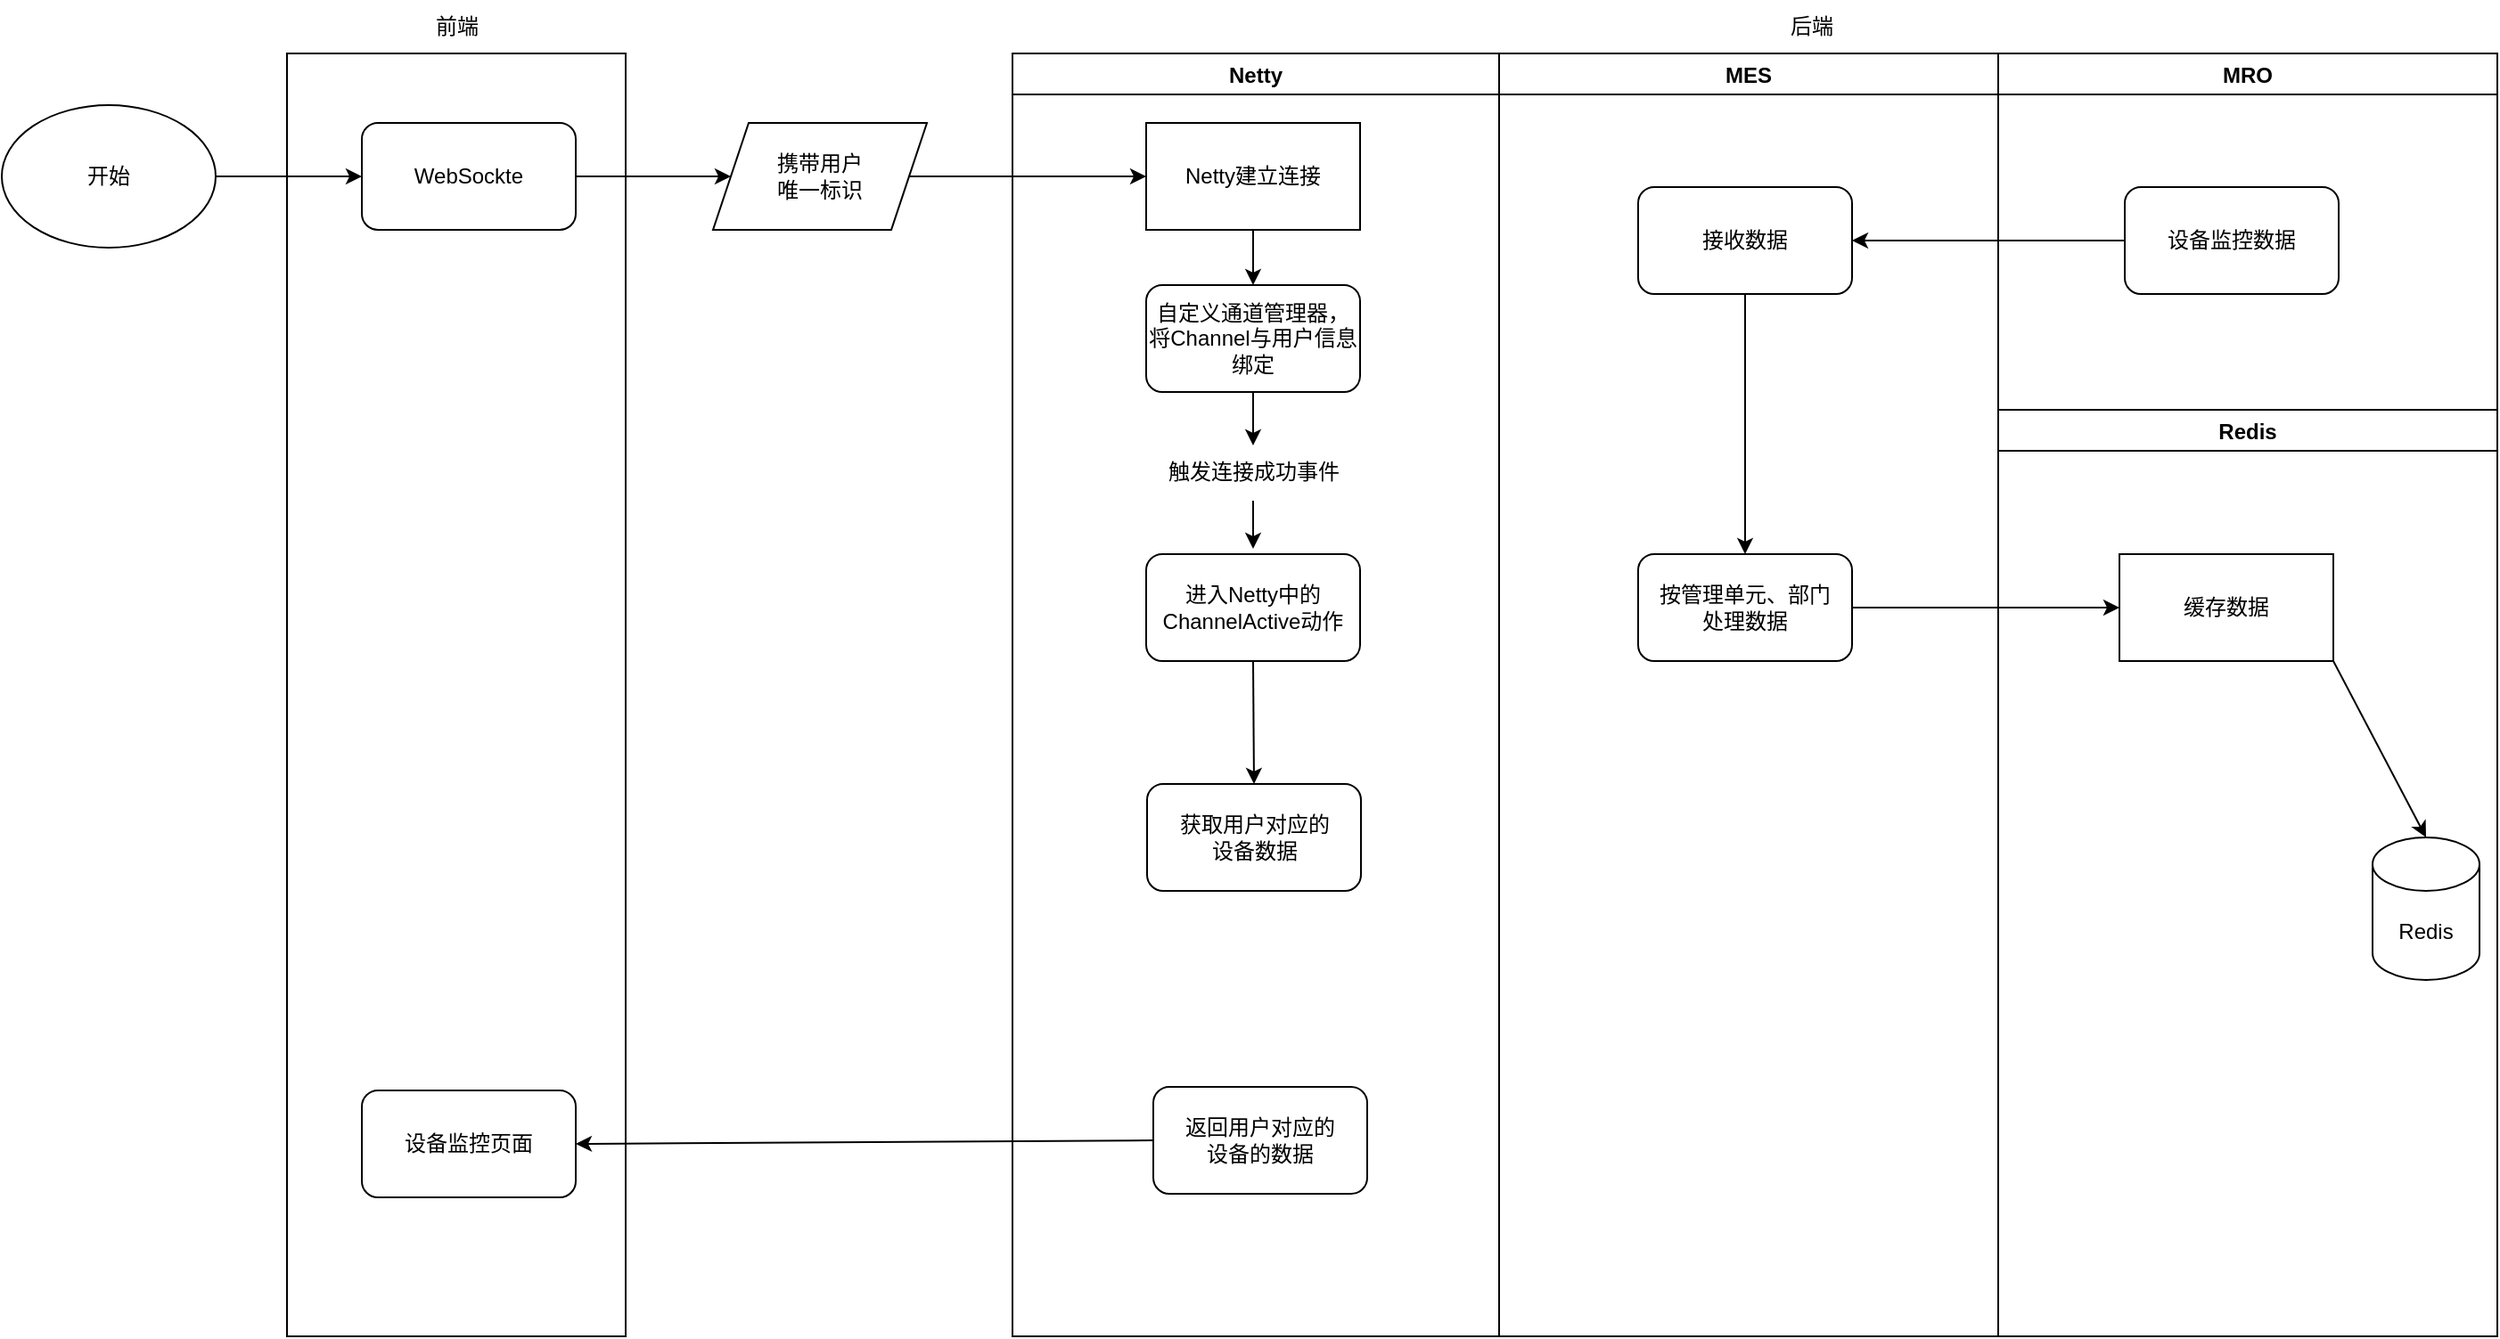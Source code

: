 <mxfile version="20.0.4" type="github" pages="2">
  <diagram id="hpvqqFq_v_p_thIel57g" name="第 1 页">
    <mxGraphModel dx="1424" dy="786" grid="1" gridSize="10" guides="1" tooltips="1" connect="1" arrows="1" fold="1" page="1" pageScale="1" pageWidth="1654" pageHeight="2336" math="0" shadow="0">
      <root>
        <mxCell id="0" />
        <mxCell id="1" parent="0" />
        <mxCell id="zwQavoFQW24ZlYIbycaL-37" value="" style="rounded=0;whiteSpace=wrap;html=1;" parent="1" vertex="1">
          <mxGeometry x="280" y="640" width="190" height="720" as="geometry" />
        </mxCell>
        <mxCell id="zwQavoFQW24ZlYIbycaL-39" value="前端" style="text;html=1;align=center;verticalAlign=middle;resizable=0;points=[];autosize=1;strokeColor=none;fillColor=none;" parent="1" vertex="1">
          <mxGeometry x="350" y="610" width="50" height="30" as="geometry" />
        </mxCell>
        <mxCell id="zwQavoFQW24ZlYIbycaL-40" value="后端" style="text;html=1;align=center;verticalAlign=middle;resizable=0;points=[];autosize=1;strokeColor=none;fillColor=none;" parent="1" vertex="1">
          <mxGeometry x="1110" y="610" width="50" height="30" as="geometry" />
        </mxCell>
        <mxCell id="zwQavoFQW24ZlYIbycaL-41" value="开始" style="ellipse;whiteSpace=wrap;html=1;" parent="1" vertex="1">
          <mxGeometry x="120" y="669" width="120" height="80" as="geometry" />
        </mxCell>
        <mxCell id="zwQavoFQW24ZlYIbycaL-43" value="携带用户&lt;br&gt;唯一标识" style="shape=parallelogram;perimeter=parallelogramPerimeter;whiteSpace=wrap;html=1;fixedSize=1;" parent="1" vertex="1">
          <mxGeometry x="519" y="679" width="120" height="60" as="geometry" />
        </mxCell>
        <mxCell id="zwQavoFQW24ZlYIbycaL-48" value="WebSockte" style="rounded=1;whiteSpace=wrap;html=1;" parent="1" vertex="1">
          <mxGeometry x="322" y="679" width="120" height="60" as="geometry" />
        </mxCell>
        <mxCell id="zwQavoFQW24ZlYIbycaL-50" value="Netty建立连接" style="rounded=0;whiteSpace=wrap;html=1;" parent="1" vertex="1">
          <mxGeometry x="762" y="679" width="120" height="60" as="geometry" />
        </mxCell>
        <mxCell id="Biv73hC71Af1dGBNvqkB-1" value="" style="endArrow=classic;html=1;rounded=0;exitX=1;exitY=0.5;exitDx=0;exitDy=0;entryX=0;entryY=0.5;entryDx=0;entryDy=0;" edge="1" parent="1" source="zwQavoFQW24ZlYIbycaL-48" target="zwQavoFQW24ZlYIbycaL-43">
          <mxGeometry width="50" height="50" relative="1" as="geometry">
            <mxPoint x="740" y="930" as="sourcePoint" />
            <mxPoint x="790" y="880" as="targetPoint" />
          </mxGeometry>
        </mxCell>
        <mxCell id="Biv73hC71Af1dGBNvqkB-2" value="" style="endArrow=classic;html=1;rounded=0;exitX=1;exitY=0.5;exitDx=0;exitDy=0;" edge="1" parent="1" source="zwQavoFQW24ZlYIbycaL-43" target="zwQavoFQW24ZlYIbycaL-50">
          <mxGeometry width="50" height="50" relative="1" as="geometry">
            <mxPoint x="579" y="930" as="sourcePoint" />
            <mxPoint x="629" y="880" as="targetPoint" />
          </mxGeometry>
        </mxCell>
        <mxCell id="Biv73hC71Af1dGBNvqkB-5" value="" style="endArrow=classic;html=1;rounded=0;exitX=0.5;exitY=1;exitDx=0;exitDy=0;entryX=0.5;entryY=0;entryDx=0;entryDy=0;" edge="1" parent="1" source="zwQavoFQW24ZlYIbycaL-50">
          <mxGeometry width="50" height="50" relative="1" as="geometry">
            <mxPoint x="423" y="930" as="sourcePoint" />
            <mxPoint x="822" y="770" as="targetPoint" />
          </mxGeometry>
        </mxCell>
        <mxCell id="Biv73hC71Af1dGBNvqkB-7" value="触发连接成功事件" style="text;html=1;align=center;verticalAlign=middle;resizable=0;points=[];autosize=1;strokeColor=none;fillColor=none;" vertex="1" parent="1">
          <mxGeometry x="762" y="860" width="120" height="30" as="geometry" />
        </mxCell>
        <mxCell id="Biv73hC71Af1dGBNvqkB-8" value="" style="endArrow=classic;html=1;rounded=0;exitX=0.5;exitY=1;exitDx=0;exitDy=0;" edge="1" parent="1" target="Biv73hC71Af1dGBNvqkB-7">
          <mxGeometry width="50" height="50" relative="1" as="geometry">
            <mxPoint x="822" y="830" as="sourcePoint" />
            <mxPoint x="473" y="960" as="targetPoint" />
          </mxGeometry>
        </mxCell>
        <mxCell id="Biv73hC71Af1dGBNvqkB-10" value="" style="endArrow=classic;html=1;rounded=0;exitX=0.5;exitY=1.033;exitDx=0;exitDy=0;exitPerimeter=0;entryX=0.5;entryY=0;entryDx=0;entryDy=0;" edge="1" parent="1" source="Biv73hC71Af1dGBNvqkB-7">
          <mxGeometry width="50" height="50" relative="1" as="geometry">
            <mxPoint x="423" y="1000" as="sourcePoint" />
            <mxPoint x="822" y="918" as="targetPoint" />
          </mxGeometry>
        </mxCell>
        <mxCell id="Biv73hC71Af1dGBNvqkB-12" value="自定义通道管理器，将Channel与用户信息绑定" style="rounded=1;whiteSpace=wrap;html=1;" vertex="1" parent="1">
          <mxGeometry x="762" y="770" width="120" height="60" as="geometry" />
        </mxCell>
        <mxCell id="Biv73hC71Af1dGBNvqkB-16" value="设备监控页面" style="rounded=1;whiteSpace=wrap;html=1;" vertex="1" parent="1">
          <mxGeometry x="322" y="1222" width="120" height="60" as="geometry" />
        </mxCell>
        <mxCell id="Biv73hC71Af1dGBNvqkB-18" value="" style="endArrow=classic;html=1;rounded=0;exitX=1;exitY=0.5;exitDx=0;exitDy=0;entryX=0;entryY=0.5;entryDx=0;entryDy=0;" edge="1" parent="1" source="zwQavoFQW24ZlYIbycaL-41" target="zwQavoFQW24ZlYIbycaL-48">
          <mxGeometry width="50" height="50" relative="1" as="geometry">
            <mxPoint x="780" y="1010" as="sourcePoint" />
            <mxPoint x="830" y="960" as="targetPoint" />
          </mxGeometry>
        </mxCell>
        <mxCell id="Biv73hC71Af1dGBNvqkB-19" value="返回用户对应的&lt;br&gt;设备的数据" style="rounded=1;whiteSpace=wrap;html=1;" vertex="1" parent="1">
          <mxGeometry x="766" y="1220" width="120" height="60" as="geometry" />
        </mxCell>
        <mxCell id="Biv73hC71Af1dGBNvqkB-21" value="" style="endArrow=classic;html=1;rounded=0;exitX=0;exitY=0.5;exitDx=0;exitDy=0;entryX=1;entryY=0.5;entryDx=0;entryDy=0;" edge="1" parent="1" source="Biv73hC71Af1dGBNvqkB-19" target="Biv73hC71Af1dGBNvqkB-16">
          <mxGeometry width="50" height="50" relative="1" as="geometry">
            <mxPoint x="740" y="1100" as="sourcePoint" />
            <mxPoint x="790" y="1050" as="targetPoint" />
          </mxGeometry>
        </mxCell>
        <mxCell id="Biv73hC71Af1dGBNvqkB-23" value="Netty" style="swimlane;" vertex="1" parent="1">
          <mxGeometry x="687" y="640" width="273" height="720" as="geometry" />
        </mxCell>
        <mxCell id="Biv73hC71Af1dGBNvqkB-13" value="进入Netty中的&lt;br&gt;ChannelActive动作" style="rounded=1;whiteSpace=wrap;html=1;" vertex="1" parent="Biv73hC71Af1dGBNvqkB-23">
          <mxGeometry x="75" y="281" width="120" height="60" as="geometry" />
        </mxCell>
        <mxCell id="Biv73hC71Af1dGBNvqkB-41" value="获取用户对应的&lt;br&gt;设备数据" style="rounded=1;whiteSpace=wrap;html=1;" vertex="1" parent="Biv73hC71Af1dGBNvqkB-23">
          <mxGeometry x="75.5" y="410" width="120" height="60" as="geometry" />
        </mxCell>
        <mxCell id="Biv73hC71Af1dGBNvqkB-42" value="" style="endArrow=classic;html=1;rounded=0;exitX=0.5;exitY=1;exitDx=0;exitDy=0;entryX=0.5;entryY=0;entryDx=0;entryDy=0;" edge="1" parent="Biv73hC71Af1dGBNvqkB-23" source="Biv73hC71Af1dGBNvqkB-13" target="Biv73hC71Af1dGBNvqkB-41">
          <mxGeometry width="50" height="50" relative="1" as="geometry">
            <mxPoint x="123" y="370" as="sourcePoint" />
            <mxPoint x="173" y="320" as="targetPoint" />
          </mxGeometry>
        </mxCell>
        <mxCell id="Biv73hC71Af1dGBNvqkB-25" value="MES" style="swimlane;" vertex="1" parent="1">
          <mxGeometry x="960" y="640" width="280" height="720" as="geometry" />
        </mxCell>
        <mxCell id="Biv73hC71Af1dGBNvqkB-33" value="接收数据" style="rounded=1;whiteSpace=wrap;html=1;" vertex="1" parent="Biv73hC71Af1dGBNvqkB-25">
          <mxGeometry x="78" y="75" width="120" height="60" as="geometry" />
        </mxCell>
        <mxCell id="Biv73hC71Af1dGBNvqkB-35" value="按管理单元、部门&lt;br&gt;处理数据" style="rounded=1;whiteSpace=wrap;html=1;" vertex="1" parent="Biv73hC71Af1dGBNvqkB-25">
          <mxGeometry x="78" y="281" width="120" height="60" as="geometry" />
        </mxCell>
        <mxCell id="Biv73hC71Af1dGBNvqkB-36" value="" style="endArrow=classic;html=1;rounded=0;exitX=0.5;exitY=1;exitDx=0;exitDy=0;entryX=0.5;entryY=0;entryDx=0;entryDy=0;" edge="1" parent="Biv73hC71Af1dGBNvqkB-25" source="Biv73hC71Af1dGBNvqkB-33" target="Biv73hC71Af1dGBNvqkB-35">
          <mxGeometry width="50" height="50" relative="1" as="geometry">
            <mxPoint x="-39" y="416" as="sourcePoint" />
            <mxPoint x="11" y="366" as="targetPoint" />
          </mxGeometry>
        </mxCell>
        <mxCell id="Biv73hC71Af1dGBNvqkB-30" value="MRO" style="swimlane;" vertex="1" parent="1">
          <mxGeometry x="1240" y="640" width="280" height="200" as="geometry" />
        </mxCell>
        <mxCell id="Biv73hC71Af1dGBNvqkB-32" value="设备监控数据" style="rounded=1;whiteSpace=wrap;html=1;" vertex="1" parent="Biv73hC71Af1dGBNvqkB-30">
          <mxGeometry x="71" y="75" width="120" height="60" as="geometry" />
        </mxCell>
        <mxCell id="Biv73hC71Af1dGBNvqkB-31" value="Redis" style="swimlane;" vertex="1" parent="1">
          <mxGeometry x="1240" y="840" width="280" height="520" as="geometry" />
        </mxCell>
        <mxCell id="Biv73hC71Af1dGBNvqkB-38" value="Redis" style="shape=cylinder3;whiteSpace=wrap;html=1;boundedLbl=1;backgroundOutline=1;size=15;" vertex="1" parent="Biv73hC71Af1dGBNvqkB-31">
          <mxGeometry x="210" y="240" width="60" height="80" as="geometry" />
        </mxCell>
        <mxCell id="Biv73hC71Af1dGBNvqkB-37" value="缓存数据" style="rounded=0;whiteSpace=wrap;html=1;" vertex="1" parent="Biv73hC71Af1dGBNvqkB-31">
          <mxGeometry x="68" y="81" width="120" height="60" as="geometry" />
        </mxCell>
        <mxCell id="Biv73hC71Af1dGBNvqkB-39" value="" style="endArrow=classic;html=1;rounded=0;exitX=1;exitY=1;exitDx=0;exitDy=0;entryX=0.5;entryY=0;entryDx=0;entryDy=0;entryPerimeter=0;" edge="1" parent="Biv73hC71Af1dGBNvqkB-31" source="Biv73hC71Af1dGBNvqkB-37" target="Biv73hC71Af1dGBNvqkB-38">
          <mxGeometry width="50" height="50" relative="1" as="geometry">
            <mxPoint x="-430" y="170" as="sourcePoint" />
            <mxPoint x="-380" y="120" as="targetPoint" />
          </mxGeometry>
        </mxCell>
        <mxCell id="Biv73hC71Af1dGBNvqkB-34" value="" style="endArrow=classic;html=1;rounded=0;exitX=0;exitY=0.5;exitDx=0;exitDy=0;" edge="1" parent="1" source="Biv73hC71Af1dGBNvqkB-32" target="Biv73hC71Af1dGBNvqkB-33">
          <mxGeometry width="50" height="50" relative="1" as="geometry">
            <mxPoint x="810" y="1056" as="sourcePoint" />
            <mxPoint x="860" y="1006" as="targetPoint" />
          </mxGeometry>
        </mxCell>
        <mxCell id="Biv73hC71Af1dGBNvqkB-40" value="" style="endArrow=classic;html=1;rounded=0;entryX=0;entryY=0.5;entryDx=0;entryDy=0;exitX=1;exitY=0.5;exitDx=0;exitDy=0;" edge="1" parent="1" source="Biv73hC71Af1dGBNvqkB-35" target="Biv73hC71Af1dGBNvqkB-37">
          <mxGeometry width="50" height="50" relative="1" as="geometry">
            <mxPoint x="810" y="1010" as="sourcePoint" />
            <mxPoint x="860" y="960" as="targetPoint" />
          </mxGeometry>
        </mxCell>
      </root>
    </mxGraphModel>
  </diagram>
  <diagram id="Py7Y59JkiIEG4qXK1rbD" name="第 2 页">
    <mxGraphModel dx="1422" dy="786" grid="1" gridSize="10" guides="1" tooltips="1" connect="1" arrows="1" fold="1" page="1" pageScale="1" pageWidth="1654" pageHeight="2336" math="0" shadow="0">
      <root>
        <mxCell id="0" />
        <mxCell id="1" parent="0" />
        <mxCell id="hSttJTY2Wth0TnYvtg5C-1" value="开始" style="ellipse;whiteSpace=wrap;html=1;" vertex="1" parent="1">
          <mxGeometry x="140" y="280" width="120" height="80" as="geometry" />
        </mxCell>
        <mxCell id="hSttJTY2Wth0TnYvtg5C-4" value="" style="rounded=0;whiteSpace=wrap;html=1;" vertex="1" parent="1">
          <mxGeometry x="302" y="240" width="201" height="520" as="geometry" />
        </mxCell>
        <mxCell id="hSttJTY2Wth0TnYvtg5C-5" value="客户端（N）" style="text;html=1;align=center;verticalAlign=middle;resizable=0;points=[];autosize=1;strokeColor=none;fillColor=none;" vertex="1" parent="1">
          <mxGeometry x="371" y="720" width="90" height="30" as="geometry" />
        </mxCell>
        <mxCell id="hSttJTY2Wth0TnYvtg5C-7" value="" style="rounded=0;whiteSpace=wrap;html=1;" vertex="1" parent="1">
          <mxGeometry x="640" y="160" width="840" height="710" as="geometry" />
        </mxCell>
        <mxCell id="hSttJTY2Wth0TnYvtg5C-13" value="服务端（1）" style="text;html=1;align=center;verticalAlign=middle;resizable=0;points=[];autosize=1;strokeColor=none;fillColor=none;" vertex="1" parent="1">
          <mxGeometry x="1090" y="820" width="90" height="30" as="geometry" />
        </mxCell>
        <mxCell id="hSttJTY2Wth0TnYvtg5C-16" value="结束" style="ellipse;whiteSpace=wrap;html=1;" vertex="1" parent="1">
          <mxGeometry x="140" y="645" width="120" height="80" as="geometry" />
        </mxCell>
        <mxCell id="hSttJTY2Wth0TnYvtg5C-17" value="webSockte" style="rounded=1;whiteSpace=wrap;html=1;" vertex="1" parent="1">
          <mxGeometry x="341" y="290" width="120" height="60" as="geometry" />
        </mxCell>
        <mxCell id="hSttJTY2Wth0TnYvtg5C-18" value="" style="endArrow=classic;html=1;rounded=0;exitX=1;exitY=0.5;exitDx=0;exitDy=0;entryX=0;entryY=0.5;entryDx=0;entryDy=0;" edge="1" parent="1" source="hSttJTY2Wth0TnYvtg5C-1" target="hSttJTY2Wth0TnYvtg5C-17">
          <mxGeometry width="50" height="50" relative="1" as="geometry">
            <mxPoint x="670" y="545" as="sourcePoint" />
            <mxPoint x="720" y="495" as="targetPoint" />
          </mxGeometry>
        </mxCell>
        <mxCell id="hSttJTY2Wth0TnYvtg5C-19" value="" style="rounded=0;whiteSpace=wrap;html=1;" vertex="1" parent="1">
          <mxGeometry x="700" y="205" width="223" height="230" as="geometry" />
        </mxCell>
        <mxCell id="hSttJTY2Wth0TnYvtg5C-20" value="消息中间件(neety)" style="text;html=1;align=center;verticalAlign=middle;resizable=0;points=[];autosize=1;strokeColor=none;fillColor=none;" vertex="1" parent="1">
          <mxGeometry x="755" y="390" width="120" height="30" as="geometry" />
        </mxCell>
        <mxCell id="hSttJTY2Wth0TnYvtg5C-21" value="webSockte" style="rounded=1;whiteSpace=wrap;html=1;" vertex="1" parent="1">
          <mxGeometry x="751.5" y="230" width="120" height="60" as="geometry" />
        </mxCell>
        <mxCell id="hSttJTY2Wth0TnYvtg5C-22" value="" style="endArrow=classic;html=1;rounded=0;exitX=1;exitY=0.25;exitDx=0;exitDy=0;entryX=0;entryY=0.5;entryDx=0;entryDy=0;" edge="1" parent="1" source="hSttJTY2Wth0TnYvtg5C-17" target="hSttJTY2Wth0TnYvtg5C-21">
          <mxGeometry width="50" height="50" relative="1" as="geometry">
            <mxPoint x="810" y="510" as="sourcePoint" />
            <mxPoint x="860" y="460" as="targetPoint" />
          </mxGeometry>
        </mxCell>
      </root>
    </mxGraphModel>
  </diagram>
</mxfile>
